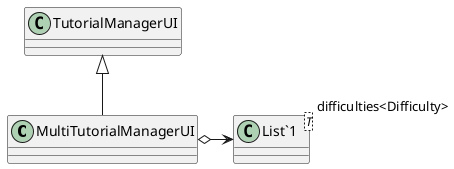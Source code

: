 @startuml
class MultiTutorialManagerUI {
}
class "List`1"<T> {
}
TutorialManagerUI <|-- MultiTutorialManagerUI
MultiTutorialManagerUI o-> "difficulties<Difficulty>" "List`1"
@enduml
